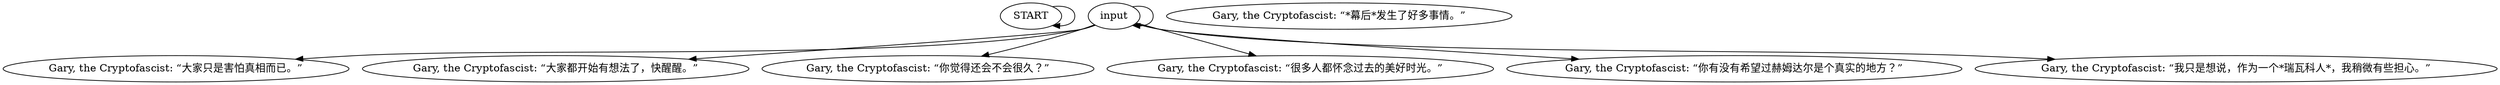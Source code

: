 # COAST / GARY barks coast
# Things Gary says on the coast.
# ==================================================
digraph G {
	  0 [label="START"];
	  1 [label="input"];
	  2 [label="Gary, the Cryptofascist: “大家只是害怕真相而已。”"];
	  3 [label="Gary, the Cryptofascist: “大家都开始有想法了，快醒醒。”"];
	  4 [label="Gary, the Cryptofascist: “*幕后*发生了好多事情。”"];
	  5 [label="Gary, the Cryptofascist: “你觉得还会不会很久？”"];
	  6 [label="Gary, the Cryptofascist: “很多人都怀念过去的美好时光。”"];
	  7 [label="Gary, the Cryptofascist: “你有没有希望过赫姆达尔是个真实的地方？”"];
	  8 [label="Gary, the Cryptofascist: “我只是想说，作为一个*瑞瓦科人*，我稍微有些担心。”"];
	  0 -> 0
	  1 -> 1
	  1 -> 2
	  1 -> 3
	  1 -> 5
	  1 -> 6
	  1 -> 7
	  1 -> 8
}

